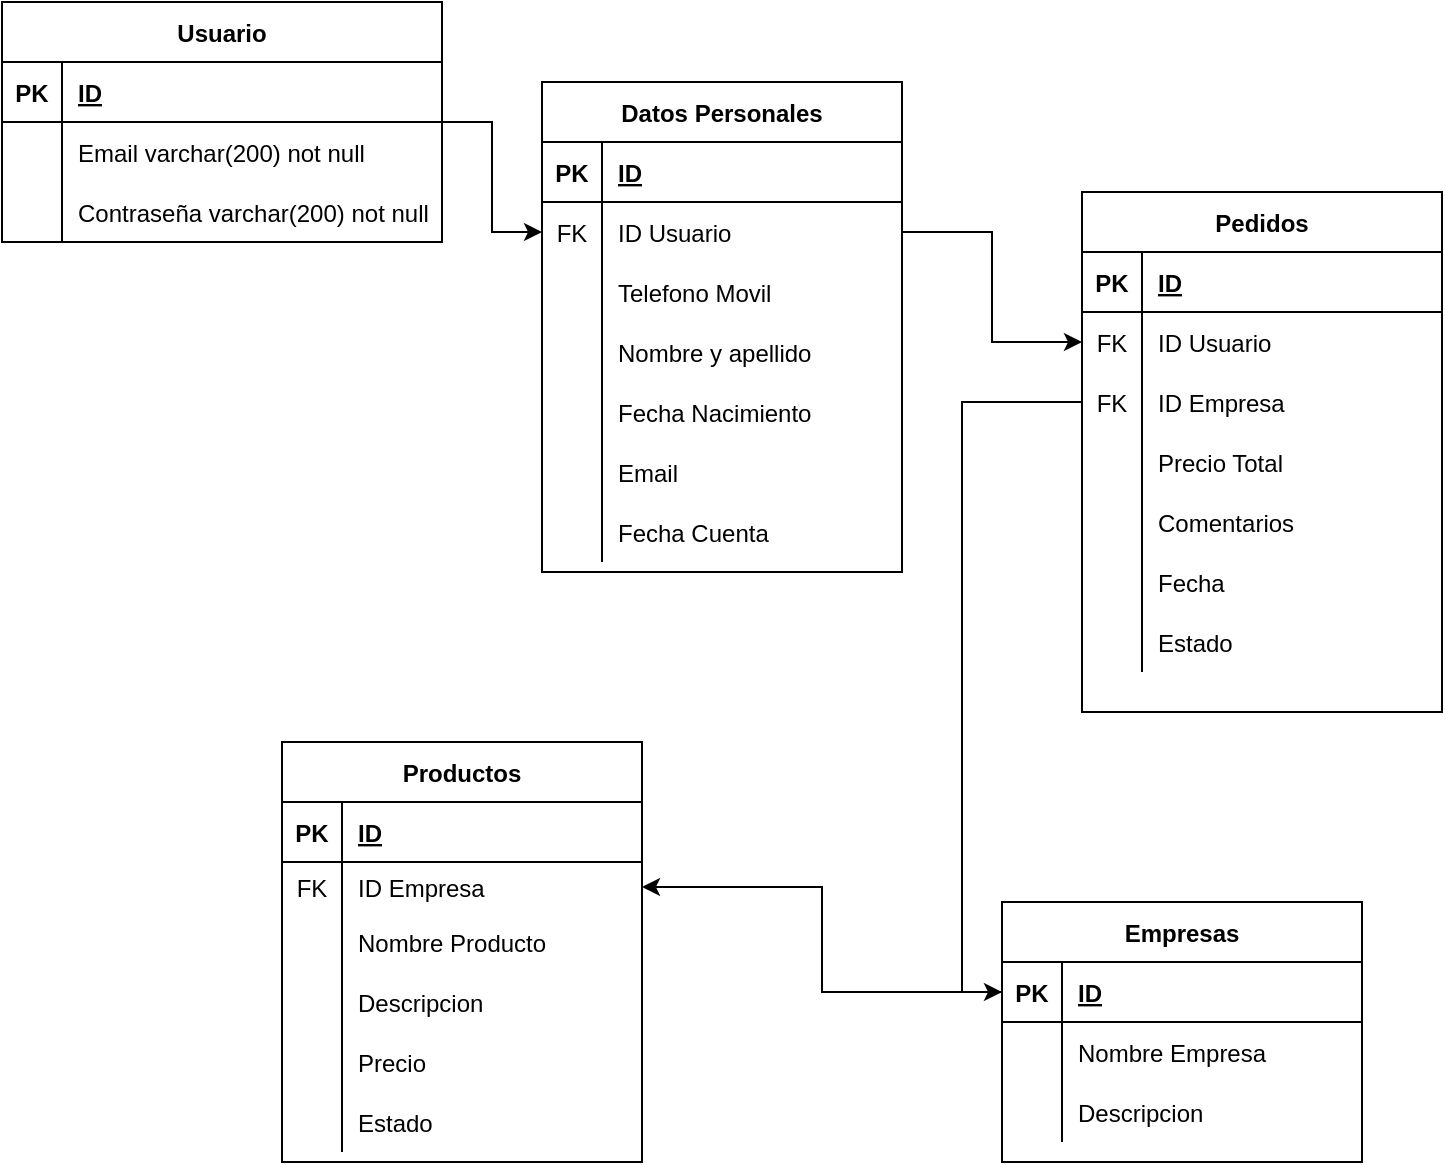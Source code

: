 <mxfile version="14.4.9" type="device"><diagram id="JOH4MFpumzbnqtpIjI0G" name="Modelo DB"><mxGraphModel dx="1579" dy="820" grid="1" gridSize="10" guides="1" tooltips="1" connect="1" arrows="1" fold="1" page="1" pageScale="1" pageWidth="827" pageHeight="1169" math="0" shadow="0"><root><mxCell id="0"/><mxCell id="1" parent="0"/><mxCell id="fSKpplNSL5BawZeEPC4J-216" style="edgeStyle=orthogonalEdgeStyle;rounded=0;orthogonalLoop=1;jettySize=auto;html=1;" edge="1" parent="1" source="fSKpplNSL5BawZeEPC4J-1" target="fSKpplNSL5BawZeEPC4J-59"><mxGeometry relative="1" as="geometry"/></mxCell><mxCell id="fSKpplNSL5BawZeEPC4J-1" value="Usuario" style="shape=table;startSize=30;container=1;collapsible=1;childLayout=tableLayout;fixedRows=1;rowLines=0;fontStyle=1;align=center;resizeLast=1;" vertex="1" parent="1"><mxGeometry x="20" y="100" width="220" height="120" as="geometry"/></mxCell><mxCell id="fSKpplNSL5BawZeEPC4J-2" value="" style="shape=partialRectangle;collapsible=0;dropTarget=0;pointerEvents=0;fillColor=none;top=0;left=0;bottom=1;right=0;points=[[0,0.5],[1,0.5]];portConstraint=eastwest;" vertex="1" parent="fSKpplNSL5BawZeEPC4J-1"><mxGeometry y="30" width="220" height="30" as="geometry"/></mxCell><mxCell id="fSKpplNSL5BawZeEPC4J-3" value="PK" style="shape=partialRectangle;connectable=0;fillColor=none;top=0;left=0;bottom=0;right=0;fontStyle=1;overflow=hidden;" vertex="1" parent="fSKpplNSL5BawZeEPC4J-2"><mxGeometry width="30" height="30" as="geometry"/></mxCell><mxCell id="fSKpplNSL5BawZeEPC4J-4" value="ID" style="shape=partialRectangle;connectable=0;fillColor=none;top=0;left=0;bottom=0;right=0;align=left;spacingLeft=6;fontStyle=5;overflow=hidden;" vertex="1" parent="fSKpplNSL5BawZeEPC4J-2"><mxGeometry x="30" width="190" height="30" as="geometry"/></mxCell><mxCell id="fSKpplNSL5BawZeEPC4J-5" value="" style="shape=partialRectangle;collapsible=0;dropTarget=0;pointerEvents=0;fillColor=none;top=0;left=0;bottom=0;right=0;points=[[0,0.5],[1,0.5]];portConstraint=eastwest;" vertex="1" parent="fSKpplNSL5BawZeEPC4J-1"><mxGeometry y="60" width="220" height="30" as="geometry"/></mxCell><mxCell id="fSKpplNSL5BawZeEPC4J-6" value="" style="shape=partialRectangle;connectable=0;fillColor=none;top=0;left=0;bottom=0;right=0;editable=1;overflow=hidden;" vertex="1" parent="fSKpplNSL5BawZeEPC4J-5"><mxGeometry width="30" height="30" as="geometry"/></mxCell><mxCell id="fSKpplNSL5BawZeEPC4J-7" value="Email varchar(200) not null" style="shape=partialRectangle;connectable=0;fillColor=none;top=0;left=0;bottom=0;right=0;align=left;spacingLeft=6;overflow=hidden;" vertex="1" parent="fSKpplNSL5BawZeEPC4J-5"><mxGeometry x="30" width="190" height="30" as="geometry"/></mxCell><mxCell id="fSKpplNSL5BawZeEPC4J-8" value="" style="shape=partialRectangle;collapsible=0;dropTarget=0;pointerEvents=0;fillColor=none;top=0;left=0;bottom=0;right=0;points=[[0,0.5],[1,0.5]];portConstraint=eastwest;" vertex="1" parent="fSKpplNSL5BawZeEPC4J-1"><mxGeometry y="90" width="220" height="30" as="geometry"/></mxCell><mxCell id="fSKpplNSL5BawZeEPC4J-9" value="" style="shape=partialRectangle;connectable=0;fillColor=none;top=0;left=0;bottom=0;right=0;editable=1;overflow=hidden;" vertex="1" parent="fSKpplNSL5BawZeEPC4J-8"><mxGeometry width="30" height="30" as="geometry"/></mxCell><mxCell id="fSKpplNSL5BawZeEPC4J-10" value="Contraseña varchar(200) not null" style="shape=partialRectangle;connectable=0;fillColor=none;top=0;left=0;bottom=0;right=0;align=left;spacingLeft=6;overflow=hidden;" vertex="1" parent="fSKpplNSL5BawZeEPC4J-8"><mxGeometry x="30" width="190" height="30" as="geometry"/></mxCell><mxCell id="fSKpplNSL5BawZeEPC4J-27" value="Datos Personales" style="shape=table;startSize=30;container=1;collapsible=1;childLayout=tableLayout;fixedRows=1;rowLines=0;fontStyle=1;align=center;resizeLast=1;" vertex="1" parent="1"><mxGeometry x="290" y="140" width="180" height="245" as="geometry"/></mxCell><mxCell id="fSKpplNSL5BawZeEPC4J-28" value="" style="shape=partialRectangle;collapsible=0;dropTarget=0;pointerEvents=0;fillColor=none;top=0;left=0;bottom=1;right=0;points=[[0,0.5],[1,0.5]];portConstraint=eastwest;" vertex="1" parent="fSKpplNSL5BawZeEPC4J-27"><mxGeometry y="30" width="180" height="30" as="geometry"/></mxCell><mxCell id="fSKpplNSL5BawZeEPC4J-29" value="PK" style="shape=partialRectangle;connectable=0;fillColor=none;top=0;left=0;bottom=0;right=0;fontStyle=1;overflow=hidden;" vertex="1" parent="fSKpplNSL5BawZeEPC4J-28"><mxGeometry width="30" height="30" as="geometry"/></mxCell><mxCell id="fSKpplNSL5BawZeEPC4J-30" value="ID" style="shape=partialRectangle;connectable=0;fillColor=none;top=0;left=0;bottom=0;right=0;align=left;spacingLeft=6;fontStyle=5;overflow=hidden;" vertex="1" parent="fSKpplNSL5BawZeEPC4J-28"><mxGeometry x="30" width="150" height="30" as="geometry"/></mxCell><mxCell id="fSKpplNSL5BawZeEPC4J-59" value="" style="shape=partialRectangle;collapsible=0;dropTarget=0;pointerEvents=0;fillColor=none;top=0;left=0;bottom=0;right=0;points=[[0,0.5],[1,0.5]];portConstraint=eastwest;" vertex="1" parent="fSKpplNSL5BawZeEPC4J-27"><mxGeometry y="60" width="180" height="30" as="geometry"/></mxCell><mxCell id="fSKpplNSL5BawZeEPC4J-60" value="FK" style="shape=partialRectangle;connectable=0;fillColor=none;top=0;left=0;bottom=0;right=0;fontStyle=0;overflow=hidden;" vertex="1" parent="fSKpplNSL5BawZeEPC4J-59"><mxGeometry width="30" height="30" as="geometry"/></mxCell><mxCell id="fSKpplNSL5BawZeEPC4J-61" value="ID Usuario" style="shape=partialRectangle;connectable=0;fillColor=none;top=0;left=0;bottom=0;right=0;align=left;spacingLeft=6;fontStyle=0;overflow=hidden;" vertex="1" parent="fSKpplNSL5BawZeEPC4J-59"><mxGeometry x="30" width="150" height="30" as="geometry"/></mxCell><mxCell id="fSKpplNSL5BawZeEPC4J-31" value="" style="shape=partialRectangle;collapsible=0;dropTarget=0;pointerEvents=0;fillColor=none;top=0;left=0;bottom=0;right=0;points=[[0,0.5],[1,0.5]];portConstraint=eastwest;" vertex="1" parent="fSKpplNSL5BawZeEPC4J-27"><mxGeometry y="90" width="180" height="30" as="geometry"/></mxCell><mxCell id="fSKpplNSL5BawZeEPC4J-32" value="" style="shape=partialRectangle;connectable=0;fillColor=none;top=0;left=0;bottom=0;right=0;editable=1;overflow=hidden;" vertex="1" parent="fSKpplNSL5BawZeEPC4J-31"><mxGeometry width="30" height="30" as="geometry"/></mxCell><mxCell id="fSKpplNSL5BawZeEPC4J-33" value="Telefono Movil" style="shape=partialRectangle;connectable=0;fillColor=none;top=0;left=0;bottom=0;right=0;align=left;spacingLeft=6;overflow=hidden;" vertex="1" parent="fSKpplNSL5BawZeEPC4J-31"><mxGeometry x="30" width="150" height="30" as="geometry"/></mxCell><mxCell id="fSKpplNSL5BawZeEPC4J-34" value="" style="shape=partialRectangle;collapsible=0;dropTarget=0;pointerEvents=0;fillColor=none;top=0;left=0;bottom=0;right=0;points=[[0,0.5],[1,0.5]];portConstraint=eastwest;" vertex="1" parent="fSKpplNSL5BawZeEPC4J-27"><mxGeometry y="120" width="180" height="30" as="geometry"/></mxCell><mxCell id="fSKpplNSL5BawZeEPC4J-35" value="" style="shape=partialRectangle;connectable=0;fillColor=none;top=0;left=0;bottom=0;right=0;editable=1;overflow=hidden;" vertex="1" parent="fSKpplNSL5BawZeEPC4J-34"><mxGeometry width="30" height="30" as="geometry"/></mxCell><mxCell id="fSKpplNSL5BawZeEPC4J-36" value="Nombre y apellido" style="shape=partialRectangle;connectable=0;fillColor=none;top=0;left=0;bottom=0;right=0;align=left;spacingLeft=6;overflow=hidden;" vertex="1" parent="fSKpplNSL5BawZeEPC4J-34"><mxGeometry x="30" width="150" height="30" as="geometry"/></mxCell><mxCell id="fSKpplNSL5BawZeEPC4J-37" value="" style="shape=partialRectangle;collapsible=0;dropTarget=0;pointerEvents=0;fillColor=none;top=0;left=0;bottom=0;right=0;points=[[0,0.5],[1,0.5]];portConstraint=eastwest;" vertex="1" parent="fSKpplNSL5BawZeEPC4J-27"><mxGeometry y="150" width="180" height="30" as="geometry"/></mxCell><mxCell id="fSKpplNSL5BawZeEPC4J-38" value="" style="shape=partialRectangle;connectable=0;fillColor=none;top=0;left=0;bottom=0;right=0;editable=1;overflow=hidden;" vertex="1" parent="fSKpplNSL5BawZeEPC4J-37"><mxGeometry width="30" height="30" as="geometry"/></mxCell><mxCell id="fSKpplNSL5BawZeEPC4J-39" value="Fecha Nacimiento" style="shape=partialRectangle;connectable=0;fillColor=none;top=0;left=0;bottom=0;right=0;align=left;spacingLeft=6;overflow=hidden;" vertex="1" parent="fSKpplNSL5BawZeEPC4J-37"><mxGeometry x="30" width="150" height="30" as="geometry"/></mxCell><mxCell id="fSKpplNSL5BawZeEPC4J-62" value="" style="shape=partialRectangle;collapsible=0;dropTarget=0;pointerEvents=0;fillColor=none;top=0;left=0;bottom=0;right=0;points=[[0,0.5],[1,0.5]];portConstraint=eastwest;" vertex="1" parent="fSKpplNSL5BawZeEPC4J-27"><mxGeometry y="180" width="180" height="30" as="geometry"/></mxCell><mxCell id="fSKpplNSL5BawZeEPC4J-63" value="" style="shape=partialRectangle;connectable=0;fillColor=none;top=0;left=0;bottom=0;right=0;editable=1;overflow=hidden;" vertex="1" parent="fSKpplNSL5BawZeEPC4J-62"><mxGeometry width="30" height="30" as="geometry"/></mxCell><mxCell id="fSKpplNSL5BawZeEPC4J-64" value="Email" style="shape=partialRectangle;connectable=0;fillColor=none;top=0;left=0;bottom=0;right=0;align=left;spacingLeft=6;overflow=hidden;" vertex="1" parent="fSKpplNSL5BawZeEPC4J-62"><mxGeometry x="30" width="150" height="30" as="geometry"/></mxCell><mxCell id="fSKpplNSL5BawZeEPC4J-65" value="" style="shape=partialRectangle;collapsible=0;dropTarget=0;pointerEvents=0;fillColor=none;top=0;left=0;bottom=0;right=0;points=[[0,0.5],[1,0.5]];portConstraint=eastwest;" vertex="1" parent="fSKpplNSL5BawZeEPC4J-27"><mxGeometry y="210" width="180" height="30" as="geometry"/></mxCell><mxCell id="fSKpplNSL5BawZeEPC4J-66" value="" style="shape=partialRectangle;connectable=0;fillColor=none;top=0;left=0;bottom=0;right=0;editable=1;overflow=hidden;" vertex="1" parent="fSKpplNSL5BawZeEPC4J-65"><mxGeometry width="30" height="30" as="geometry"/></mxCell><mxCell id="fSKpplNSL5BawZeEPC4J-67" value="Fecha Cuenta" style="shape=partialRectangle;connectable=0;fillColor=none;top=0;left=0;bottom=0;right=0;align=left;spacingLeft=6;overflow=hidden;" vertex="1" parent="fSKpplNSL5BawZeEPC4J-65"><mxGeometry x="30" width="150" height="30" as="geometry"/></mxCell><mxCell id="fSKpplNSL5BawZeEPC4J-40" value="Pedidos" style="shape=table;startSize=30;container=1;collapsible=1;childLayout=tableLayout;fixedRows=1;rowLines=0;fontStyle=1;align=center;resizeLast=1;" vertex="1" parent="1"><mxGeometry x="560" y="195" width="180" height="260" as="geometry"/></mxCell><mxCell id="fSKpplNSL5BawZeEPC4J-41" value="" style="shape=partialRectangle;collapsible=0;dropTarget=0;pointerEvents=0;fillColor=none;top=0;left=0;bottom=1;right=0;points=[[0,0.5],[1,0.5]];portConstraint=eastwest;" vertex="1" parent="fSKpplNSL5BawZeEPC4J-40"><mxGeometry y="30" width="180" height="30" as="geometry"/></mxCell><mxCell id="fSKpplNSL5BawZeEPC4J-42" value="PK" style="shape=partialRectangle;connectable=0;fillColor=none;top=0;left=0;bottom=0;right=0;fontStyle=1;overflow=hidden;" vertex="1" parent="fSKpplNSL5BawZeEPC4J-41"><mxGeometry width="30" height="30" as="geometry"/></mxCell><mxCell id="fSKpplNSL5BawZeEPC4J-43" value="ID" style="shape=partialRectangle;connectable=0;fillColor=none;top=0;left=0;bottom=0;right=0;align=left;spacingLeft=6;fontStyle=5;overflow=hidden;" vertex="1" parent="fSKpplNSL5BawZeEPC4J-41"><mxGeometry x="30" width="150" height="30" as="geometry"/></mxCell><mxCell id="fSKpplNSL5BawZeEPC4J-53" value="" style="shape=partialRectangle;collapsible=0;dropTarget=0;pointerEvents=0;fillColor=none;top=0;left=0;bottom=0;right=0;points=[[0,0.5],[1,0.5]];portConstraint=eastwest;" vertex="1" parent="fSKpplNSL5BawZeEPC4J-40"><mxGeometry y="60" width="180" height="30" as="geometry"/></mxCell><mxCell id="fSKpplNSL5BawZeEPC4J-54" value="FK" style="shape=partialRectangle;connectable=0;fillColor=none;top=0;left=0;bottom=0;right=0;fontStyle=0;overflow=hidden;" vertex="1" parent="fSKpplNSL5BawZeEPC4J-53"><mxGeometry width="30" height="30" as="geometry"/></mxCell><mxCell id="fSKpplNSL5BawZeEPC4J-55" value="ID Usuario" style="shape=partialRectangle;connectable=0;fillColor=none;top=0;left=0;bottom=0;right=0;align=left;spacingLeft=6;fontStyle=0;overflow=hidden;" vertex="1" parent="fSKpplNSL5BawZeEPC4J-53"><mxGeometry x="30" width="150" height="30" as="geometry"/></mxCell><mxCell id="fSKpplNSL5BawZeEPC4J-194" value="" style="shape=partialRectangle;collapsible=0;dropTarget=0;pointerEvents=0;fillColor=none;top=0;left=0;bottom=0;right=0;points=[[0,0.5],[1,0.5]];portConstraint=eastwest;" vertex="1" parent="fSKpplNSL5BawZeEPC4J-40"><mxGeometry y="90" width="180" height="30" as="geometry"/></mxCell><mxCell id="fSKpplNSL5BawZeEPC4J-195" value="FK" style="shape=partialRectangle;connectable=0;fillColor=none;top=0;left=0;bottom=0;right=0;fontStyle=0;overflow=hidden;" vertex="1" parent="fSKpplNSL5BawZeEPC4J-194"><mxGeometry width="30" height="30" as="geometry"/></mxCell><mxCell id="fSKpplNSL5BawZeEPC4J-196" value="ID Empresa" style="shape=partialRectangle;connectable=0;fillColor=none;top=0;left=0;bottom=0;right=0;align=left;spacingLeft=6;fontStyle=0;overflow=hidden;" vertex="1" parent="fSKpplNSL5BawZeEPC4J-194"><mxGeometry x="30" width="150" height="30" as="geometry"/></mxCell><mxCell id="fSKpplNSL5BawZeEPC4J-47" value="" style="shape=partialRectangle;collapsible=0;dropTarget=0;pointerEvents=0;fillColor=none;top=0;left=0;bottom=0;right=0;points=[[0,0.5],[1,0.5]];portConstraint=eastwest;" vertex="1" parent="fSKpplNSL5BawZeEPC4J-40"><mxGeometry y="120" width="180" height="30" as="geometry"/></mxCell><mxCell id="fSKpplNSL5BawZeEPC4J-48" value="" style="shape=partialRectangle;connectable=0;fillColor=none;top=0;left=0;bottom=0;right=0;editable=1;overflow=hidden;" vertex="1" parent="fSKpplNSL5BawZeEPC4J-47"><mxGeometry width="30" height="30" as="geometry"/></mxCell><mxCell id="fSKpplNSL5BawZeEPC4J-49" value="Precio Total" style="shape=partialRectangle;connectable=0;fillColor=none;top=0;left=0;bottom=0;right=0;align=left;spacingLeft=6;overflow=hidden;" vertex="1" parent="fSKpplNSL5BawZeEPC4J-47"><mxGeometry x="30" width="150" height="30" as="geometry"/></mxCell><mxCell id="fSKpplNSL5BawZeEPC4J-50" value="" style="shape=partialRectangle;collapsible=0;dropTarget=0;pointerEvents=0;fillColor=none;top=0;left=0;bottom=0;right=0;points=[[0,0.5],[1,0.5]];portConstraint=eastwest;" vertex="1" parent="fSKpplNSL5BawZeEPC4J-40"><mxGeometry y="150" width="180" height="30" as="geometry"/></mxCell><mxCell id="fSKpplNSL5BawZeEPC4J-51" value="" style="shape=partialRectangle;connectable=0;fillColor=none;top=0;left=0;bottom=0;right=0;editable=1;overflow=hidden;" vertex="1" parent="fSKpplNSL5BawZeEPC4J-50"><mxGeometry width="30" height="30" as="geometry"/></mxCell><mxCell id="fSKpplNSL5BawZeEPC4J-52" value="Comentarios" style="shape=partialRectangle;connectable=0;fillColor=none;top=0;left=0;bottom=0;right=0;align=left;spacingLeft=6;overflow=hidden;" vertex="1" parent="fSKpplNSL5BawZeEPC4J-50"><mxGeometry x="30" width="150" height="30" as="geometry"/></mxCell><mxCell id="fSKpplNSL5BawZeEPC4J-44" value="" style="shape=partialRectangle;collapsible=0;dropTarget=0;pointerEvents=0;fillColor=none;top=0;left=0;bottom=0;right=0;points=[[0,0.5],[1,0.5]];portConstraint=eastwest;" vertex="1" parent="fSKpplNSL5BawZeEPC4J-40"><mxGeometry y="180" width="180" height="30" as="geometry"/></mxCell><mxCell id="fSKpplNSL5BawZeEPC4J-45" value="" style="shape=partialRectangle;connectable=0;fillColor=none;top=0;left=0;bottom=0;right=0;editable=1;overflow=hidden;" vertex="1" parent="fSKpplNSL5BawZeEPC4J-44"><mxGeometry width="30" height="30" as="geometry"/></mxCell><mxCell id="fSKpplNSL5BawZeEPC4J-46" value="Fecha" style="shape=partialRectangle;connectable=0;fillColor=none;top=0;left=0;bottom=0;right=0;align=left;spacingLeft=6;overflow=hidden;" vertex="1" parent="fSKpplNSL5BawZeEPC4J-44"><mxGeometry x="30" width="150" height="30" as="geometry"/></mxCell><mxCell id="fSKpplNSL5BawZeEPC4J-56" value="" style="shape=partialRectangle;collapsible=0;dropTarget=0;pointerEvents=0;fillColor=none;top=0;left=0;bottom=0;right=0;points=[[0,0.5],[1,0.5]];portConstraint=eastwest;" vertex="1" parent="fSKpplNSL5BawZeEPC4J-40"><mxGeometry y="210" width="180" height="30" as="geometry"/></mxCell><mxCell id="fSKpplNSL5BawZeEPC4J-57" value="" style="shape=partialRectangle;connectable=0;fillColor=none;top=0;left=0;bottom=0;right=0;editable=1;overflow=hidden;" vertex="1" parent="fSKpplNSL5BawZeEPC4J-56"><mxGeometry width="30" height="30" as="geometry"/></mxCell><mxCell id="fSKpplNSL5BawZeEPC4J-58" value="Estado" style="shape=partialRectangle;connectable=0;fillColor=none;top=0;left=0;bottom=0;right=0;align=left;spacingLeft=6;overflow=hidden;" vertex="1" parent="fSKpplNSL5BawZeEPC4J-56"><mxGeometry x="30" width="150" height="30" as="geometry"/></mxCell><mxCell id="fSKpplNSL5BawZeEPC4J-168" value="Empresas" style="shape=table;startSize=30;container=1;collapsible=1;childLayout=tableLayout;fixedRows=1;rowLines=0;fontStyle=1;align=center;resizeLast=1;" vertex="1" parent="1"><mxGeometry x="520" y="550" width="180" height="130" as="geometry"/></mxCell><mxCell id="fSKpplNSL5BawZeEPC4J-169" value="" style="shape=partialRectangle;collapsible=0;dropTarget=0;pointerEvents=0;fillColor=none;top=0;left=0;bottom=1;right=0;points=[[0,0.5],[1,0.5]];portConstraint=eastwest;" vertex="1" parent="fSKpplNSL5BawZeEPC4J-168"><mxGeometry y="30" width="180" height="30" as="geometry"/></mxCell><mxCell id="fSKpplNSL5BawZeEPC4J-170" value="PK" style="shape=partialRectangle;connectable=0;fillColor=none;top=0;left=0;bottom=0;right=0;fontStyle=1;overflow=hidden;" vertex="1" parent="fSKpplNSL5BawZeEPC4J-169"><mxGeometry width="30" height="30" as="geometry"/></mxCell><mxCell id="fSKpplNSL5BawZeEPC4J-171" value="ID" style="shape=partialRectangle;connectable=0;fillColor=none;top=0;left=0;bottom=0;right=0;align=left;spacingLeft=6;fontStyle=5;overflow=hidden;" vertex="1" parent="fSKpplNSL5BawZeEPC4J-169"><mxGeometry x="30" width="150" height="30" as="geometry"/></mxCell><mxCell id="fSKpplNSL5BawZeEPC4J-172" value="" style="shape=partialRectangle;collapsible=0;dropTarget=0;pointerEvents=0;fillColor=none;top=0;left=0;bottom=0;right=0;points=[[0,0.5],[1,0.5]];portConstraint=eastwest;" vertex="1" parent="fSKpplNSL5BawZeEPC4J-168"><mxGeometry y="60" width="180" height="30" as="geometry"/></mxCell><mxCell id="fSKpplNSL5BawZeEPC4J-173" value="" style="shape=partialRectangle;connectable=0;fillColor=none;top=0;left=0;bottom=0;right=0;editable=1;overflow=hidden;" vertex="1" parent="fSKpplNSL5BawZeEPC4J-172"><mxGeometry width="30" height="30" as="geometry"/></mxCell><mxCell id="fSKpplNSL5BawZeEPC4J-174" value="Nombre Empresa" style="shape=partialRectangle;connectable=0;fillColor=none;top=0;left=0;bottom=0;right=0;align=left;spacingLeft=6;overflow=hidden;" vertex="1" parent="fSKpplNSL5BawZeEPC4J-172"><mxGeometry x="30" width="150" height="30" as="geometry"/></mxCell><mxCell id="fSKpplNSL5BawZeEPC4J-175" value="" style="shape=partialRectangle;collapsible=0;dropTarget=0;pointerEvents=0;fillColor=none;top=0;left=0;bottom=0;right=0;points=[[0,0.5],[1,0.5]];portConstraint=eastwest;" vertex="1" parent="fSKpplNSL5BawZeEPC4J-168"><mxGeometry y="90" width="180" height="30" as="geometry"/></mxCell><mxCell id="fSKpplNSL5BawZeEPC4J-176" value="" style="shape=partialRectangle;connectable=0;fillColor=none;top=0;left=0;bottom=0;right=0;editable=1;overflow=hidden;" vertex="1" parent="fSKpplNSL5BawZeEPC4J-175"><mxGeometry width="30" height="30" as="geometry"/></mxCell><mxCell id="fSKpplNSL5BawZeEPC4J-177" value="Descripcion" style="shape=partialRectangle;connectable=0;fillColor=none;top=0;left=0;bottom=0;right=0;align=left;spacingLeft=6;overflow=hidden;" vertex="1" parent="fSKpplNSL5BawZeEPC4J-175"><mxGeometry x="30" width="150" height="30" as="geometry"/></mxCell><mxCell id="fSKpplNSL5BawZeEPC4J-181" value="Productos" style="shape=table;startSize=30;container=1;collapsible=1;childLayout=tableLayout;fixedRows=1;rowLines=0;fontStyle=1;align=center;resizeLast=1;" vertex="1" parent="1"><mxGeometry x="160" y="470" width="180" height="210" as="geometry"/></mxCell><mxCell id="fSKpplNSL5BawZeEPC4J-182" value="" style="shape=partialRectangle;collapsible=0;dropTarget=0;pointerEvents=0;fillColor=none;top=0;left=0;bottom=1;right=0;points=[[0,0.5],[1,0.5]];portConstraint=eastwest;" vertex="1" parent="fSKpplNSL5BawZeEPC4J-181"><mxGeometry y="30" width="180" height="30" as="geometry"/></mxCell><mxCell id="fSKpplNSL5BawZeEPC4J-183" value="PK" style="shape=partialRectangle;connectable=0;fillColor=none;top=0;left=0;bottom=0;right=0;fontStyle=1;overflow=hidden;" vertex="1" parent="fSKpplNSL5BawZeEPC4J-182"><mxGeometry width="30" height="30" as="geometry"/></mxCell><mxCell id="fSKpplNSL5BawZeEPC4J-184" value="ID" style="shape=partialRectangle;connectable=0;fillColor=none;top=0;left=0;bottom=0;right=0;align=left;spacingLeft=6;fontStyle=5;overflow=hidden;" vertex="1" parent="fSKpplNSL5BawZeEPC4J-182"><mxGeometry x="30" width="150" height="30" as="geometry"/></mxCell><mxCell id="fSKpplNSL5BawZeEPC4J-185" value="" style="shape=partialRectangle;collapsible=0;dropTarget=0;pointerEvents=0;fillColor=none;top=0;left=0;bottom=0;right=0;points=[[0,0.5],[1,0.5]];portConstraint=eastwest;" vertex="1" parent="fSKpplNSL5BawZeEPC4J-181"><mxGeometry y="60" width="180" height="25" as="geometry"/></mxCell><mxCell id="fSKpplNSL5BawZeEPC4J-186" value="FK" style="shape=partialRectangle;connectable=0;fillColor=none;top=0;left=0;bottom=0;right=0;editable=1;overflow=hidden;" vertex="1" parent="fSKpplNSL5BawZeEPC4J-185"><mxGeometry width="30" height="25" as="geometry"/></mxCell><mxCell id="fSKpplNSL5BawZeEPC4J-187" value="ID Empresa" style="shape=partialRectangle;connectable=0;fillColor=none;top=0;left=0;bottom=0;right=0;align=left;spacingLeft=6;overflow=hidden;" vertex="1" parent="fSKpplNSL5BawZeEPC4J-185"><mxGeometry x="30" width="150" height="25" as="geometry"/></mxCell><mxCell id="fSKpplNSL5BawZeEPC4J-188" value="" style="shape=partialRectangle;collapsible=0;dropTarget=0;pointerEvents=0;fillColor=none;top=0;left=0;bottom=0;right=0;points=[[0,0.5],[1,0.5]];portConstraint=eastwest;" vertex="1" parent="fSKpplNSL5BawZeEPC4J-181"><mxGeometry y="85" width="180" height="30" as="geometry"/></mxCell><mxCell id="fSKpplNSL5BawZeEPC4J-189" value="" style="shape=partialRectangle;connectable=0;fillColor=none;top=0;left=0;bottom=0;right=0;editable=1;overflow=hidden;" vertex="1" parent="fSKpplNSL5BawZeEPC4J-188"><mxGeometry width="30" height="30" as="geometry"/></mxCell><mxCell id="fSKpplNSL5BawZeEPC4J-190" value="Nombre Producto" style="shape=partialRectangle;connectable=0;fillColor=none;top=0;left=0;bottom=0;right=0;align=left;spacingLeft=6;overflow=hidden;" vertex="1" parent="fSKpplNSL5BawZeEPC4J-188"><mxGeometry x="30" width="150" height="30" as="geometry"/></mxCell><mxCell id="fSKpplNSL5BawZeEPC4J-191" value="" style="shape=partialRectangle;collapsible=0;dropTarget=0;pointerEvents=0;fillColor=none;top=0;left=0;bottom=0;right=0;points=[[0,0.5],[1,0.5]];portConstraint=eastwest;" vertex="1" parent="fSKpplNSL5BawZeEPC4J-181"><mxGeometry y="115" width="180" height="30" as="geometry"/></mxCell><mxCell id="fSKpplNSL5BawZeEPC4J-192" value="" style="shape=partialRectangle;connectable=0;fillColor=none;top=0;left=0;bottom=0;right=0;editable=1;overflow=hidden;" vertex="1" parent="fSKpplNSL5BawZeEPC4J-191"><mxGeometry width="30" height="30" as="geometry"/></mxCell><mxCell id="fSKpplNSL5BawZeEPC4J-193" value="Descripcion" style="shape=partialRectangle;connectable=0;fillColor=none;top=0;left=0;bottom=0;right=0;align=left;spacingLeft=6;overflow=hidden;" vertex="1" parent="fSKpplNSL5BawZeEPC4J-191"><mxGeometry x="30" width="150" height="30" as="geometry"/></mxCell><mxCell id="fSKpplNSL5BawZeEPC4J-197" value="" style="shape=partialRectangle;collapsible=0;dropTarget=0;pointerEvents=0;fillColor=none;top=0;left=0;bottom=0;right=0;points=[[0,0.5],[1,0.5]];portConstraint=eastwest;" vertex="1" parent="fSKpplNSL5BawZeEPC4J-181"><mxGeometry y="145" width="180" height="30" as="geometry"/></mxCell><mxCell id="fSKpplNSL5BawZeEPC4J-198" value="" style="shape=partialRectangle;connectable=0;fillColor=none;top=0;left=0;bottom=0;right=0;editable=1;overflow=hidden;" vertex="1" parent="fSKpplNSL5BawZeEPC4J-197"><mxGeometry width="30" height="30" as="geometry"/></mxCell><mxCell id="fSKpplNSL5BawZeEPC4J-199" value="Precio" style="shape=partialRectangle;connectable=0;fillColor=none;top=0;left=0;bottom=0;right=0;align=left;spacingLeft=6;overflow=hidden;" vertex="1" parent="fSKpplNSL5BawZeEPC4J-197"><mxGeometry x="30" width="150" height="30" as="geometry"/></mxCell><mxCell id="fSKpplNSL5BawZeEPC4J-200" value="" style="shape=partialRectangle;collapsible=0;dropTarget=0;pointerEvents=0;fillColor=none;top=0;left=0;bottom=0;right=0;points=[[0,0.5],[1,0.5]];portConstraint=eastwest;" vertex="1" parent="fSKpplNSL5BawZeEPC4J-181"><mxGeometry y="175" width="180" height="30" as="geometry"/></mxCell><mxCell id="fSKpplNSL5BawZeEPC4J-201" value="" style="shape=partialRectangle;connectable=0;fillColor=none;top=0;left=0;bottom=0;right=0;editable=1;overflow=hidden;" vertex="1" parent="fSKpplNSL5BawZeEPC4J-200"><mxGeometry width="30" height="30" as="geometry"/></mxCell><mxCell id="fSKpplNSL5BawZeEPC4J-202" value="Estado" style="shape=partialRectangle;connectable=0;fillColor=none;top=0;left=0;bottom=0;right=0;align=left;spacingLeft=6;overflow=hidden;" vertex="1" parent="fSKpplNSL5BawZeEPC4J-200"><mxGeometry x="30" width="150" height="30" as="geometry"/></mxCell><mxCell id="fSKpplNSL5BawZeEPC4J-217" style="edgeStyle=orthogonalEdgeStyle;rounded=0;orthogonalLoop=1;jettySize=auto;html=1;entryX=0;entryY=0.5;entryDx=0;entryDy=0;" edge="1" parent="1" source="fSKpplNSL5BawZeEPC4J-59" target="fSKpplNSL5BawZeEPC4J-53"><mxGeometry relative="1" as="geometry"/></mxCell><mxCell id="fSKpplNSL5BawZeEPC4J-218" style="edgeStyle=orthogonalEdgeStyle;rounded=0;orthogonalLoop=1;jettySize=auto;html=1;entryX=0;entryY=0.5;entryDx=0;entryDy=0;" edge="1" parent="1" source="fSKpplNSL5BawZeEPC4J-194" target="fSKpplNSL5BawZeEPC4J-169"><mxGeometry relative="1" as="geometry"/></mxCell><mxCell id="fSKpplNSL5BawZeEPC4J-219" style="edgeStyle=orthogonalEdgeStyle;rounded=0;orthogonalLoop=1;jettySize=auto;html=1;entryX=1;entryY=0.5;entryDx=0;entryDy=0;" edge="1" parent="1" source="fSKpplNSL5BawZeEPC4J-169" target="fSKpplNSL5BawZeEPC4J-185"><mxGeometry relative="1" as="geometry"/></mxCell></root></mxGraphModel></diagram></mxfile>